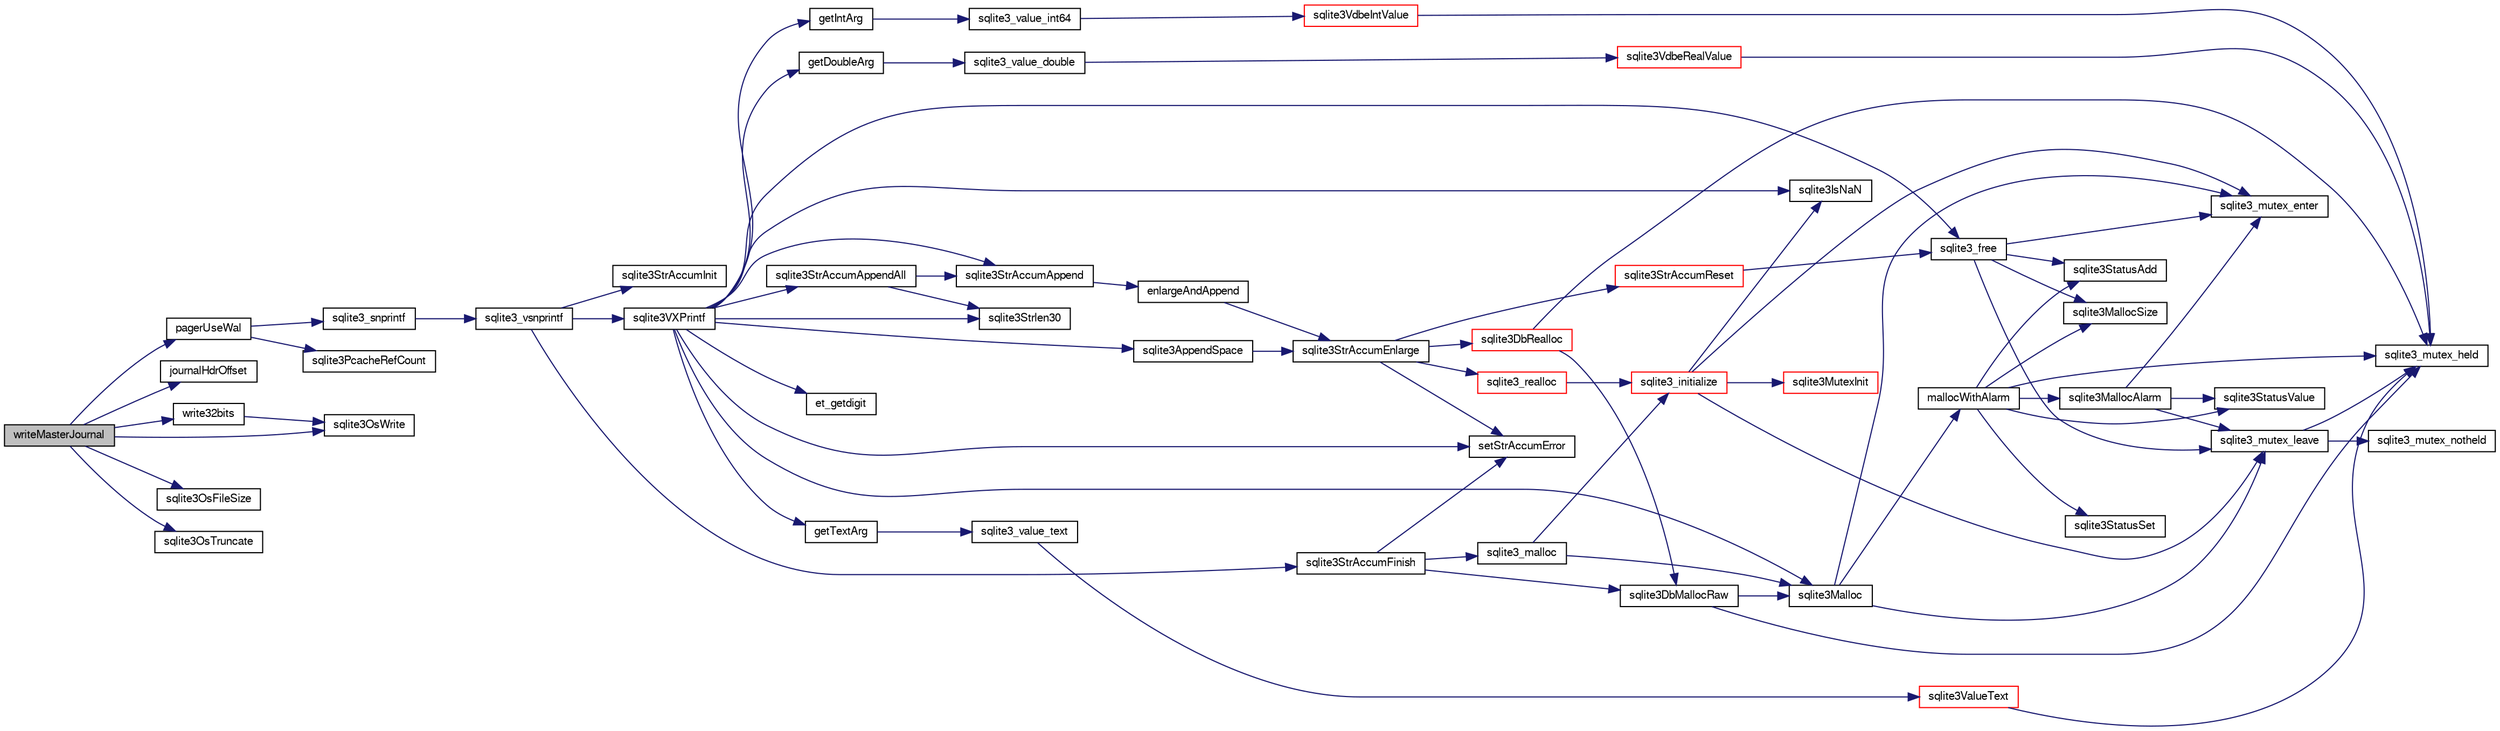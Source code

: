 digraph "writeMasterJournal"
{
  edge [fontname="FreeSans",fontsize="10",labelfontname="FreeSans",labelfontsize="10"];
  node [fontname="FreeSans",fontsize="10",shape=record];
  rankdir="LR";
  Node925267 [label="writeMasterJournal",height=0.2,width=0.4,color="black", fillcolor="grey75", style="filled", fontcolor="black"];
  Node925267 -> Node925268 [color="midnightblue",fontsize="10",style="solid",fontname="FreeSans"];
  Node925268 [label="pagerUseWal",height=0.2,width=0.4,color="black", fillcolor="white", style="filled",URL="$sqlite3_8c.html#a31def80bfe1de9284d635ba190a5eb68"];
  Node925268 -> Node925269 [color="midnightblue",fontsize="10",style="solid",fontname="FreeSans"];
  Node925269 [label="sqlite3PcacheRefCount",height=0.2,width=0.4,color="black", fillcolor="white", style="filled",URL="$sqlite3_8c.html#adee2536d23ec9628e0883ccab03b3429"];
  Node925268 -> Node925270 [color="midnightblue",fontsize="10",style="solid",fontname="FreeSans"];
  Node925270 [label="sqlite3_snprintf",height=0.2,width=0.4,color="black", fillcolor="white", style="filled",URL="$sqlite3_8c.html#aa2695a752e971577f5784122f2013c40"];
  Node925270 -> Node925271 [color="midnightblue",fontsize="10",style="solid",fontname="FreeSans"];
  Node925271 [label="sqlite3_vsnprintf",height=0.2,width=0.4,color="black", fillcolor="white", style="filled",URL="$sqlite3_8c.html#a0862c03aea71d62847e452aa655add42"];
  Node925271 -> Node925272 [color="midnightblue",fontsize="10",style="solid",fontname="FreeSans"];
  Node925272 [label="sqlite3StrAccumInit",height=0.2,width=0.4,color="black", fillcolor="white", style="filled",URL="$sqlite3_8c.html#aabf95e113b9d54d519cd15a56215f560"];
  Node925271 -> Node925273 [color="midnightblue",fontsize="10",style="solid",fontname="FreeSans"];
  Node925273 [label="sqlite3VXPrintf",height=0.2,width=0.4,color="black", fillcolor="white", style="filled",URL="$sqlite3_8c.html#a63c25806c9bd4a2b76f9a0eb232c6bde"];
  Node925273 -> Node925274 [color="midnightblue",fontsize="10",style="solid",fontname="FreeSans"];
  Node925274 [label="sqlite3StrAccumAppend",height=0.2,width=0.4,color="black", fillcolor="white", style="filled",URL="$sqlite3_8c.html#a56664fa33def33c5a5245b623441d5e0"];
  Node925274 -> Node925275 [color="midnightblue",fontsize="10",style="solid",fontname="FreeSans"];
  Node925275 [label="enlargeAndAppend",height=0.2,width=0.4,color="black", fillcolor="white", style="filled",URL="$sqlite3_8c.html#a25b21e61dc0883d849890eaa8a18088a"];
  Node925275 -> Node925276 [color="midnightblue",fontsize="10",style="solid",fontname="FreeSans"];
  Node925276 [label="sqlite3StrAccumEnlarge",height=0.2,width=0.4,color="black", fillcolor="white", style="filled",URL="$sqlite3_8c.html#a38976500a97c69d65086eeccca82dd96"];
  Node925276 -> Node925277 [color="midnightblue",fontsize="10",style="solid",fontname="FreeSans"];
  Node925277 [label="setStrAccumError",height=0.2,width=0.4,color="black", fillcolor="white", style="filled",URL="$sqlite3_8c.html#a3dc479a1fc8ba1ab8edfe51f8a0b102c"];
  Node925276 -> Node925278 [color="midnightblue",fontsize="10",style="solid",fontname="FreeSans"];
  Node925278 [label="sqlite3StrAccumReset",height=0.2,width=0.4,color="red", fillcolor="white", style="filled",URL="$sqlite3_8c.html#ad7e70f4ec9d2fa3a63a371e2c7c555d8"];
  Node925278 -> Node925285 [color="midnightblue",fontsize="10",style="solid",fontname="FreeSans"];
  Node925285 [label="sqlite3_free",height=0.2,width=0.4,color="black", fillcolor="white", style="filled",URL="$sqlite3_8c.html#a6552349e36a8a691af5487999ab09519"];
  Node925285 -> Node925286 [color="midnightblue",fontsize="10",style="solid",fontname="FreeSans"];
  Node925286 [label="sqlite3_mutex_enter",height=0.2,width=0.4,color="black", fillcolor="white", style="filled",URL="$sqlite3_8c.html#a1c12cde690bd89f104de5cbad12a6bf5"];
  Node925285 -> Node925287 [color="midnightblue",fontsize="10",style="solid",fontname="FreeSans"];
  Node925287 [label="sqlite3StatusAdd",height=0.2,width=0.4,color="black", fillcolor="white", style="filled",URL="$sqlite3_8c.html#afa029f93586aeab4cc85360905dae9cd"];
  Node925285 -> Node925283 [color="midnightblue",fontsize="10",style="solid",fontname="FreeSans"];
  Node925283 [label="sqlite3MallocSize",height=0.2,width=0.4,color="black", fillcolor="white", style="filled",URL="$sqlite3_8c.html#acf5d2a5f35270bafb050bd2def576955"];
  Node925285 -> Node925288 [color="midnightblue",fontsize="10",style="solid",fontname="FreeSans"];
  Node925288 [label="sqlite3_mutex_leave",height=0.2,width=0.4,color="black", fillcolor="white", style="filled",URL="$sqlite3_8c.html#a5838d235601dbd3c1fa993555c6bcc93"];
  Node925288 -> Node925280 [color="midnightblue",fontsize="10",style="solid",fontname="FreeSans"];
  Node925280 [label="sqlite3_mutex_held",height=0.2,width=0.4,color="black", fillcolor="white", style="filled",URL="$sqlite3_8c.html#acf77da68932b6bc163c5e68547ecc3e7"];
  Node925288 -> Node925289 [color="midnightblue",fontsize="10",style="solid",fontname="FreeSans"];
  Node925289 [label="sqlite3_mutex_notheld",height=0.2,width=0.4,color="black", fillcolor="white", style="filled",URL="$sqlite3_8c.html#a83967c837c1c000d3b5adcfaa688f5dc"];
  Node925276 -> Node925290 [color="midnightblue",fontsize="10",style="solid",fontname="FreeSans"];
  Node925290 [label="sqlite3DbRealloc",height=0.2,width=0.4,color="red", fillcolor="white", style="filled",URL="$sqlite3_8c.html#ae028f4902a9d29bcaf310ff289ee87dc"];
  Node925290 -> Node925280 [color="midnightblue",fontsize="10",style="solid",fontname="FreeSans"];
  Node925290 -> Node925291 [color="midnightblue",fontsize="10",style="solid",fontname="FreeSans"];
  Node925291 [label="sqlite3DbMallocRaw",height=0.2,width=0.4,color="black", fillcolor="white", style="filled",URL="$sqlite3_8c.html#abbe8be0cf7175e11ddc3e2218fad924e"];
  Node925291 -> Node925280 [color="midnightblue",fontsize="10",style="solid",fontname="FreeSans"];
  Node925291 -> Node925292 [color="midnightblue",fontsize="10",style="solid",fontname="FreeSans"];
  Node925292 [label="sqlite3Malloc",height=0.2,width=0.4,color="black", fillcolor="white", style="filled",URL="$sqlite3_8c.html#a361a2eaa846b1885f123abe46f5d8b2b"];
  Node925292 -> Node925286 [color="midnightblue",fontsize="10",style="solid",fontname="FreeSans"];
  Node925292 -> Node925293 [color="midnightblue",fontsize="10",style="solid",fontname="FreeSans"];
  Node925293 [label="mallocWithAlarm",height=0.2,width=0.4,color="black", fillcolor="white", style="filled",URL="$sqlite3_8c.html#ab070d5cf8e48ec8a6a43cf025d48598b"];
  Node925293 -> Node925280 [color="midnightblue",fontsize="10",style="solid",fontname="FreeSans"];
  Node925293 -> Node925294 [color="midnightblue",fontsize="10",style="solid",fontname="FreeSans"];
  Node925294 [label="sqlite3StatusSet",height=0.2,width=0.4,color="black", fillcolor="white", style="filled",URL="$sqlite3_8c.html#afec7586c01fcb5ea17dc9d7725a589d9"];
  Node925293 -> Node925295 [color="midnightblue",fontsize="10",style="solid",fontname="FreeSans"];
  Node925295 [label="sqlite3StatusValue",height=0.2,width=0.4,color="black", fillcolor="white", style="filled",URL="$sqlite3_8c.html#a30b8ac296c6e200c1fa57708d52c6ef6"];
  Node925293 -> Node925296 [color="midnightblue",fontsize="10",style="solid",fontname="FreeSans"];
  Node925296 [label="sqlite3MallocAlarm",height=0.2,width=0.4,color="black", fillcolor="white", style="filled",URL="$sqlite3_8c.html#ada66988e8471d1198f3219c062377508"];
  Node925296 -> Node925295 [color="midnightblue",fontsize="10",style="solid",fontname="FreeSans"];
  Node925296 -> Node925288 [color="midnightblue",fontsize="10",style="solid",fontname="FreeSans"];
  Node925296 -> Node925286 [color="midnightblue",fontsize="10",style="solid",fontname="FreeSans"];
  Node925293 -> Node925283 [color="midnightblue",fontsize="10",style="solid",fontname="FreeSans"];
  Node925293 -> Node925287 [color="midnightblue",fontsize="10",style="solid",fontname="FreeSans"];
  Node925292 -> Node925288 [color="midnightblue",fontsize="10",style="solid",fontname="FreeSans"];
  Node925276 -> Node925471 [color="midnightblue",fontsize="10",style="solid",fontname="FreeSans"];
  Node925471 [label="sqlite3_realloc",height=0.2,width=0.4,color="red", fillcolor="white", style="filled",URL="$sqlite3_8c.html#a822d9e42f6ab4b2ec803f311aeb9618d"];
  Node925471 -> Node925298 [color="midnightblue",fontsize="10",style="solid",fontname="FreeSans"];
  Node925298 [label="sqlite3_initialize",height=0.2,width=0.4,color="red", fillcolor="white", style="filled",URL="$sqlite3_8c.html#ab0c0ee2d5d4cf8b28e9572296a8861df"];
  Node925298 -> Node925299 [color="midnightblue",fontsize="10",style="solid",fontname="FreeSans"];
  Node925299 [label="sqlite3MutexInit",height=0.2,width=0.4,color="red", fillcolor="white", style="filled",URL="$sqlite3_8c.html#a7906afcdd1cdb3d0007eb932398a1158"];
  Node925298 -> Node925286 [color="midnightblue",fontsize="10",style="solid",fontname="FreeSans"];
  Node925298 -> Node925288 [color="midnightblue",fontsize="10",style="solid",fontname="FreeSans"];
  Node925298 -> Node925439 [color="midnightblue",fontsize="10",style="solid",fontname="FreeSans"];
  Node925439 [label="sqlite3IsNaN",height=0.2,width=0.4,color="black", fillcolor="white", style="filled",URL="$sqlite3_8c.html#aed4d78203877c3486765ccbc7feebb50"];
  Node925273 -> Node925546 [color="midnightblue",fontsize="10",style="solid",fontname="FreeSans"];
  Node925546 [label="getIntArg",height=0.2,width=0.4,color="black", fillcolor="white", style="filled",URL="$sqlite3_8c.html#abff258963dbd9205fb299851a64c67be"];
  Node925546 -> Node925430 [color="midnightblue",fontsize="10",style="solid",fontname="FreeSans"];
  Node925430 [label="sqlite3_value_int64",height=0.2,width=0.4,color="black", fillcolor="white", style="filled",URL="$sqlite3_8c.html#ab38d8627f4750672e72712df0b709e0d"];
  Node925430 -> Node925418 [color="midnightblue",fontsize="10",style="solid",fontname="FreeSans"];
  Node925418 [label="sqlite3VdbeIntValue",height=0.2,width=0.4,color="red", fillcolor="white", style="filled",URL="$sqlite3_8c.html#a3dc28e3bfdbecf81633c3697a3aacd45"];
  Node925418 -> Node925280 [color="midnightblue",fontsize="10",style="solid",fontname="FreeSans"];
  Node925273 -> Node925292 [color="midnightblue",fontsize="10",style="solid",fontname="FreeSans"];
  Node925273 -> Node925277 [color="midnightblue",fontsize="10",style="solid",fontname="FreeSans"];
  Node925273 -> Node925547 [color="midnightblue",fontsize="10",style="solid",fontname="FreeSans"];
  Node925547 [label="getDoubleArg",height=0.2,width=0.4,color="black", fillcolor="white", style="filled",URL="$sqlite3_8c.html#a1cf25120072c85bd261983b24c12c3d9"];
  Node925547 -> Node925434 [color="midnightblue",fontsize="10",style="solid",fontname="FreeSans"];
  Node925434 [label="sqlite3_value_double",height=0.2,width=0.4,color="black", fillcolor="white", style="filled",URL="$sqlite3_8c.html#a3e50c1a2dd484a8b6911c9d163816b88"];
  Node925434 -> Node925435 [color="midnightblue",fontsize="10",style="solid",fontname="FreeSans"];
  Node925435 [label="sqlite3VdbeRealValue",height=0.2,width=0.4,color="red", fillcolor="white", style="filled",URL="$sqlite3_8c.html#a5bf943a4f9a5516911b3bc610e3d64e0"];
  Node925435 -> Node925280 [color="midnightblue",fontsize="10",style="solid",fontname="FreeSans"];
  Node925273 -> Node925439 [color="midnightblue",fontsize="10",style="solid",fontname="FreeSans"];
  Node925273 -> Node925359 [color="midnightblue",fontsize="10",style="solid",fontname="FreeSans"];
  Node925359 [label="sqlite3Strlen30",height=0.2,width=0.4,color="black", fillcolor="white", style="filled",URL="$sqlite3_8c.html#a3dcd80ba41f1a308193dee74857b62a7"];
  Node925273 -> Node925548 [color="midnightblue",fontsize="10",style="solid",fontname="FreeSans"];
  Node925548 [label="et_getdigit",height=0.2,width=0.4,color="black", fillcolor="white", style="filled",URL="$sqlite3_8c.html#a40c5a308749ad07cc2397a53e081bff0"];
  Node925273 -> Node925549 [color="midnightblue",fontsize="10",style="solid",fontname="FreeSans"];
  Node925549 [label="getTextArg",height=0.2,width=0.4,color="black", fillcolor="white", style="filled",URL="$sqlite3_8c.html#afbb41850423ef20071cefaab0431e04d"];
  Node925549 -> Node925364 [color="midnightblue",fontsize="10",style="solid",fontname="FreeSans"];
  Node925364 [label="sqlite3_value_text",height=0.2,width=0.4,color="black", fillcolor="white", style="filled",URL="$sqlite3_8c.html#aef2ace3239e6dd59c74110faa70f8171"];
  Node925364 -> Node925365 [color="midnightblue",fontsize="10",style="solid",fontname="FreeSans"];
  Node925365 [label="sqlite3ValueText",height=0.2,width=0.4,color="red", fillcolor="white", style="filled",URL="$sqlite3_8c.html#ad567a94e52d1adf81f4857fdba00a59b"];
  Node925365 -> Node925280 [color="midnightblue",fontsize="10",style="solid",fontname="FreeSans"];
  Node925273 -> Node925550 [color="midnightblue",fontsize="10",style="solid",fontname="FreeSans"];
  Node925550 [label="sqlite3StrAccumAppendAll",height=0.2,width=0.4,color="black", fillcolor="white", style="filled",URL="$sqlite3_8c.html#acaf8f3e4f99a3c3a4a77e9c987547289"];
  Node925550 -> Node925274 [color="midnightblue",fontsize="10",style="solid",fontname="FreeSans"];
  Node925550 -> Node925359 [color="midnightblue",fontsize="10",style="solid",fontname="FreeSans"];
  Node925273 -> Node925551 [color="midnightblue",fontsize="10",style="solid",fontname="FreeSans"];
  Node925551 [label="sqlite3AppendSpace",height=0.2,width=0.4,color="black", fillcolor="white", style="filled",URL="$sqlite3_8c.html#aefd38a5afc0020d4a93855c3ee7c63a8"];
  Node925551 -> Node925276 [color="midnightblue",fontsize="10",style="solid",fontname="FreeSans"];
  Node925273 -> Node925285 [color="midnightblue",fontsize="10",style="solid",fontname="FreeSans"];
  Node925271 -> Node925323 [color="midnightblue",fontsize="10",style="solid",fontname="FreeSans"];
  Node925323 [label="sqlite3StrAccumFinish",height=0.2,width=0.4,color="black", fillcolor="white", style="filled",URL="$sqlite3_8c.html#adb7f26b10ac1b847db6f000ef4c2e2ba"];
  Node925323 -> Node925291 [color="midnightblue",fontsize="10",style="solid",fontname="FreeSans"];
  Node925323 -> Node925324 [color="midnightblue",fontsize="10",style="solid",fontname="FreeSans"];
  Node925324 [label="sqlite3_malloc",height=0.2,width=0.4,color="black", fillcolor="white", style="filled",URL="$sqlite3_8c.html#ac79dba55fc32b6a840cf5a9769bce7cd"];
  Node925324 -> Node925298 [color="midnightblue",fontsize="10",style="solid",fontname="FreeSans"];
  Node925324 -> Node925292 [color="midnightblue",fontsize="10",style="solid",fontname="FreeSans"];
  Node925323 -> Node925277 [color="midnightblue",fontsize="10",style="solid",fontname="FreeSans"];
  Node925267 -> Node925552 [color="midnightblue",fontsize="10",style="solid",fontname="FreeSans"];
  Node925552 [label="journalHdrOffset",height=0.2,width=0.4,color="black", fillcolor="white", style="filled",URL="$sqlite3_8c.html#ade39a2ad6c5f6511b13e92c024e83888"];
  Node925267 -> Node925553 [color="midnightblue",fontsize="10",style="solid",fontname="FreeSans"];
  Node925553 [label="write32bits",height=0.2,width=0.4,color="black", fillcolor="white", style="filled",URL="$sqlite3_8c.html#a5db7813c01a178a634f0dcd6e7766ed6"];
  Node925553 -> Node925554 [color="midnightblue",fontsize="10",style="solid",fontname="FreeSans"];
  Node925554 [label="sqlite3OsWrite",height=0.2,width=0.4,color="black", fillcolor="white", style="filled",URL="$sqlite3_8c.html#a1eea7ec327af84c05b4dd4cc075a537f"];
  Node925267 -> Node925554 [color="midnightblue",fontsize="10",style="solid",fontname="FreeSans"];
  Node925267 -> Node925555 [color="midnightblue",fontsize="10",style="solid",fontname="FreeSans"];
  Node925555 [label="sqlite3OsFileSize",height=0.2,width=0.4,color="black", fillcolor="white", style="filled",URL="$sqlite3_8c.html#a395914ef2826de6ed70e92b5d02887de"];
  Node925267 -> Node925556 [color="midnightblue",fontsize="10",style="solid",fontname="FreeSans"];
  Node925556 [label="sqlite3OsTruncate",height=0.2,width=0.4,color="black", fillcolor="white", style="filled",URL="$sqlite3_8c.html#ab14e17fc93b09d52b42c433c47eb3b68"];
}
